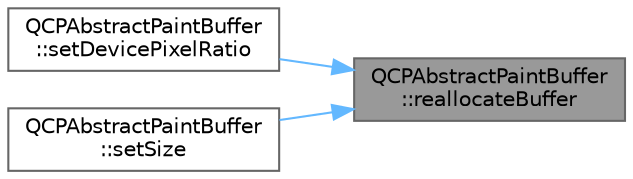 digraph "QCPAbstractPaintBuffer::reallocateBuffer"
{
 // LATEX_PDF_SIZE
  bgcolor="transparent";
  edge [fontname=Helvetica,fontsize=10,labelfontname=Helvetica,labelfontsize=10];
  node [fontname=Helvetica,fontsize=10,shape=box,height=0.2,width=0.4];
  rankdir="RL";
  Node1 [label="QCPAbstractPaintBuffer\l::reallocateBuffer",height=0.2,width=0.4,color="gray40", fillcolor="grey60", style="filled", fontcolor="black",tooltip=" "];
  Node1 -> Node2 [dir="back",color="steelblue1",style="solid"];
  Node2 [label="QCPAbstractPaintBuffer\l::setDevicePixelRatio",height=0.2,width=0.4,color="grey40", fillcolor="white", style="filled",URL="$class_q_c_p_abstract_paint_buffer.html#a555eaad5d5c806420ff35602a1bb68fa",tooltip=" "];
  Node1 -> Node3 [dir="back",color="steelblue1",style="solid"];
  Node3 [label="QCPAbstractPaintBuffer\l::setSize",height=0.2,width=0.4,color="grey40", fillcolor="white", style="filled",URL="$class_q_c_p_abstract_paint_buffer.html#a8b68c3cd36533f1a4a23b5ce8cd66f01",tooltip=" "];
}
